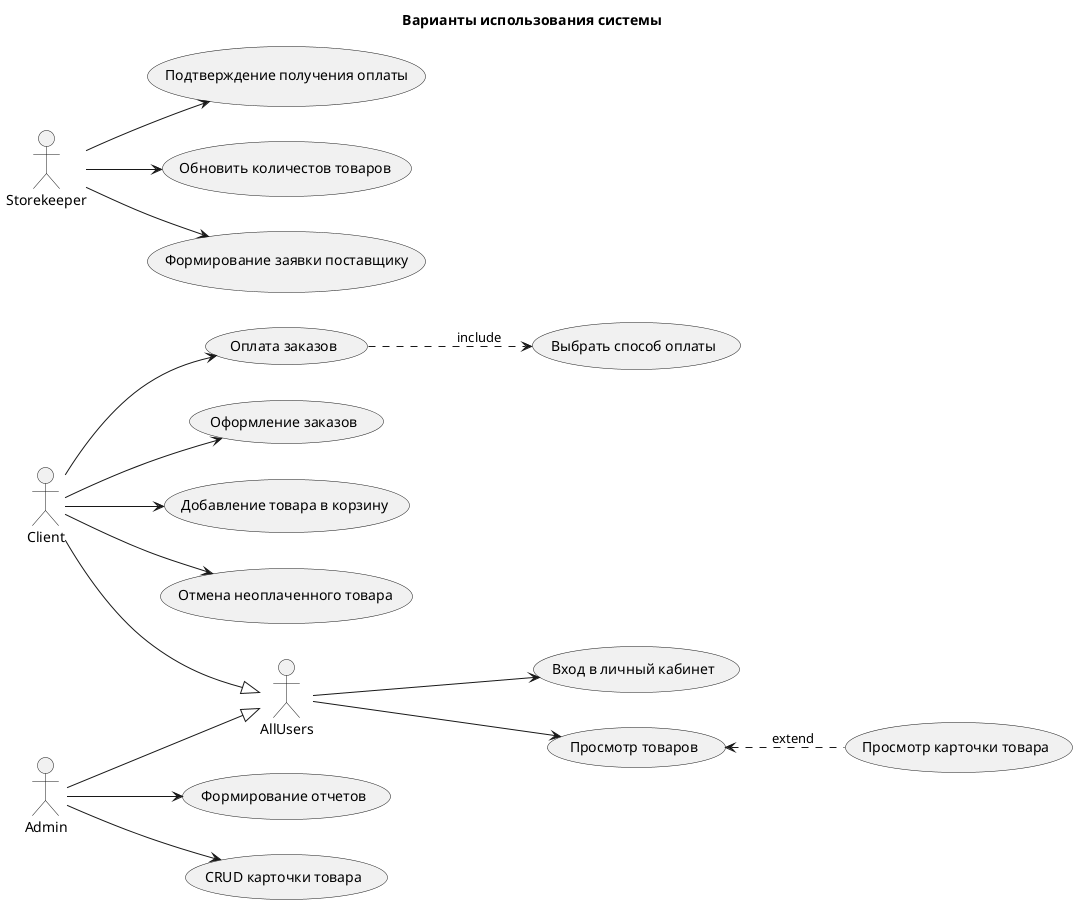 @startuml name
title Варианты использования системы

left to right direction

actor "Client" as Client
usecase "Оплата заказов" as PayOrder
usecase "Выбрать способ оплаты" as ChoosePayType
usecase "Оформление заказов" as AddOrder
usecase "Добавление товара в корзину" as AddToCart
usecase "Отмена неоплаченного товара" as CancleOrder
Client --> PayOrder
Client --> AddOrder
Client --> AddToCart
Client --> CancleOrder
PayOrder ..> ChoosePayType : include




actor "Admin" as Admin
usecase "Формирование отчетов" as CreateReport
usecase "CRUD карточки товара" as ProductCardCRUD
Admin --> CreateReport
Admin --> ProductCardCRUD

actor "Storekeeper" as Storekeeper
usecase  "Подтверждение получения оплаты" as ConfirmPaying
usecase  "Обновить количестов товаров" as ProductCRUD
usecase  "Формирование заявки поставщику" as CreateRequestSupplier
Storekeeper --> ConfirmPaying
Storekeeper --> ProductCRUD
Storekeeper --> CreateRequestSupplier


actor "AllUsers" as AllUsers
usecase "Вход в личный кабинет" as Register
usecase "Просмотр товаров" as ViewProducts
usecase "Просмотр карточки товара" as ViewProductCard
Client --|> AllUsers
Admin --|> AllUsers
ViewProducts <..  ViewProductCard : extend

AllUsers --> Register
AllUsers --> ViewProducts




@enduml


